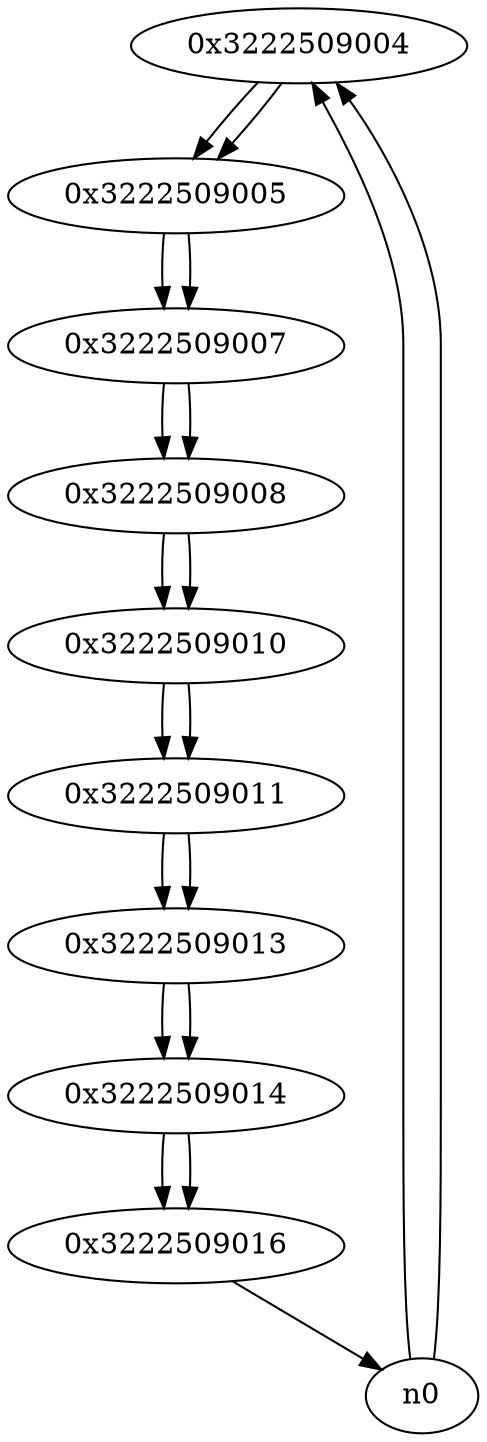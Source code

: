 digraph G{
/* nodes */
  n1 [label="0x3222509004"]
  n2 [label="0x3222509005"]
  n3 [label="0x3222509007"]
  n4 [label="0x3222509008"]
  n5 [label="0x3222509010"]
  n6 [label="0x3222509011"]
  n7 [label="0x3222509013"]
  n8 [label="0x3222509014"]
  n9 [label="0x3222509016"]
/* edges */
n1 -> n2;
n0 -> n1;
n0 -> n1;
n2 -> n3;
n1 -> n2;
n3 -> n4;
n2 -> n3;
n4 -> n5;
n3 -> n4;
n5 -> n6;
n4 -> n5;
n6 -> n7;
n5 -> n6;
n7 -> n8;
n6 -> n7;
n8 -> n9;
n7 -> n8;
n9 -> n0;
n8 -> n9;
}
